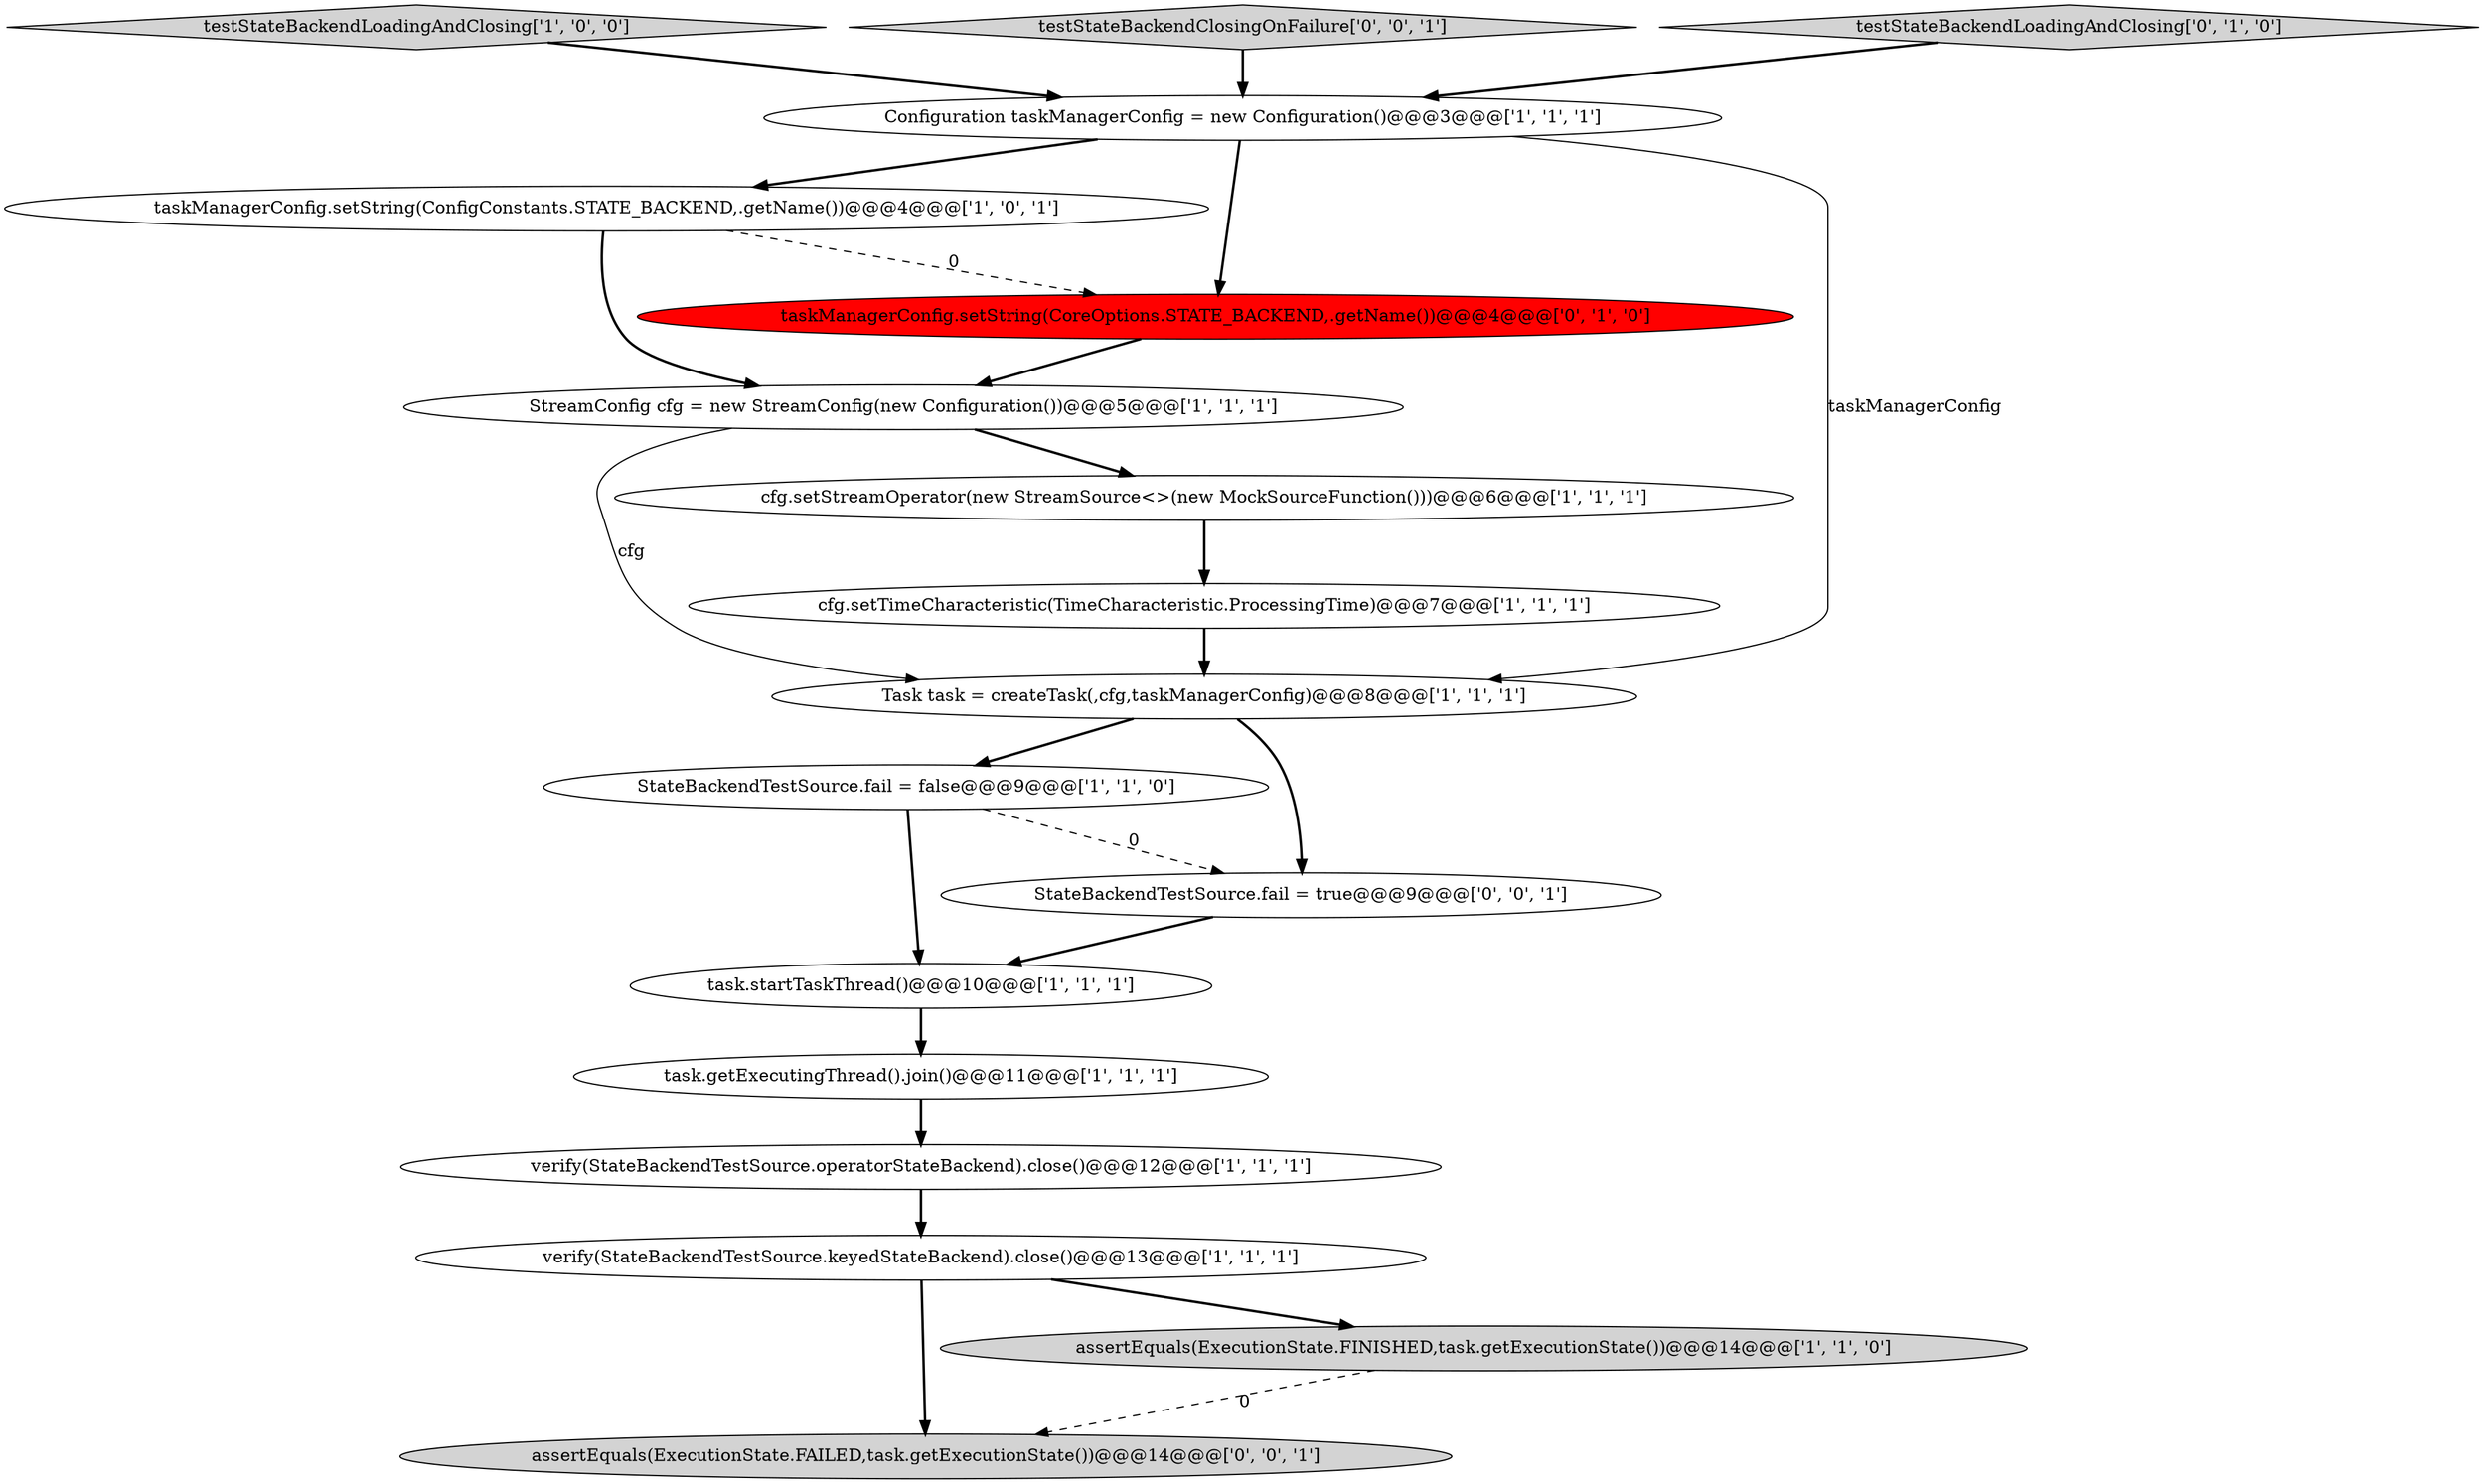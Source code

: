 digraph {
2 [style = filled, label = "Configuration taskManagerConfig = new Configuration()@@@3@@@['1', '1', '1']", fillcolor = white, shape = ellipse image = "AAA0AAABBB1BBB"];
1 [style = filled, label = "StreamConfig cfg = new StreamConfig(new Configuration())@@@5@@@['1', '1', '1']", fillcolor = white, shape = ellipse image = "AAA0AAABBB1BBB"];
0 [style = filled, label = "verify(StateBackendTestSource.operatorStateBackend).close()@@@12@@@['1', '1', '1']", fillcolor = white, shape = ellipse image = "AAA0AAABBB1BBB"];
6 [style = filled, label = "StateBackendTestSource.fail = false@@@9@@@['1', '1', '0']", fillcolor = white, shape = ellipse image = "AAA0AAABBB1BBB"];
8 [style = filled, label = "cfg.setTimeCharacteristic(TimeCharacteristic.ProcessingTime)@@@7@@@['1', '1', '1']", fillcolor = white, shape = ellipse image = "AAA0AAABBB1BBB"];
10 [style = filled, label = "taskManagerConfig.setString(ConfigConstants.STATE_BACKEND,.getName())@@@4@@@['1', '0', '1']", fillcolor = white, shape = ellipse image = "AAA0AAABBB1BBB"];
11 [style = filled, label = "testStateBackendLoadingAndClosing['1', '0', '0']", fillcolor = lightgray, shape = diamond image = "AAA0AAABBB1BBB"];
3 [style = filled, label = "cfg.setStreamOperator(new StreamSource<>(new MockSourceFunction()))@@@6@@@['1', '1', '1']", fillcolor = white, shape = ellipse image = "AAA0AAABBB1BBB"];
14 [style = filled, label = "taskManagerConfig.setString(CoreOptions.STATE_BACKEND,.getName())@@@4@@@['0', '1', '0']", fillcolor = red, shape = ellipse image = "AAA1AAABBB2BBB"];
15 [style = filled, label = "StateBackendTestSource.fail = true@@@9@@@['0', '0', '1']", fillcolor = white, shape = ellipse image = "AAA0AAABBB3BBB"];
7 [style = filled, label = "task.startTaskThread()@@@10@@@['1', '1', '1']", fillcolor = white, shape = ellipse image = "AAA0AAABBB1BBB"];
9 [style = filled, label = "verify(StateBackendTestSource.keyedStateBackend).close()@@@13@@@['1', '1', '1']", fillcolor = white, shape = ellipse image = "AAA0AAABBB1BBB"];
5 [style = filled, label = "Task task = createTask(,cfg,taskManagerConfig)@@@8@@@['1', '1', '1']", fillcolor = white, shape = ellipse image = "AAA0AAABBB1BBB"];
4 [style = filled, label = "task.getExecutingThread().join()@@@11@@@['1', '1', '1']", fillcolor = white, shape = ellipse image = "AAA0AAABBB1BBB"];
16 [style = filled, label = "assertEquals(ExecutionState.FAILED,task.getExecutionState())@@@14@@@['0', '0', '1']", fillcolor = lightgray, shape = ellipse image = "AAA0AAABBB3BBB"];
17 [style = filled, label = "testStateBackendClosingOnFailure['0', '0', '1']", fillcolor = lightgray, shape = diamond image = "AAA0AAABBB3BBB"];
13 [style = filled, label = "testStateBackendLoadingAndClosing['0', '1', '0']", fillcolor = lightgray, shape = diamond image = "AAA0AAABBB2BBB"];
12 [style = filled, label = "assertEquals(ExecutionState.FINISHED,task.getExecutionState())@@@14@@@['1', '1', '0']", fillcolor = lightgray, shape = ellipse image = "AAA0AAABBB1BBB"];
2->5 [style = solid, label="taskManagerConfig"];
0->9 [style = bold, label=""];
15->7 [style = bold, label=""];
1->5 [style = solid, label="cfg"];
12->16 [style = dashed, label="0"];
1->3 [style = bold, label=""];
5->15 [style = bold, label=""];
7->4 [style = bold, label=""];
2->10 [style = bold, label=""];
9->16 [style = bold, label=""];
11->2 [style = bold, label=""];
14->1 [style = bold, label=""];
4->0 [style = bold, label=""];
5->6 [style = bold, label=""];
8->5 [style = bold, label=""];
17->2 [style = bold, label=""];
6->15 [style = dashed, label="0"];
3->8 [style = bold, label=""];
2->14 [style = bold, label=""];
9->12 [style = bold, label=""];
6->7 [style = bold, label=""];
10->1 [style = bold, label=""];
10->14 [style = dashed, label="0"];
13->2 [style = bold, label=""];
}
